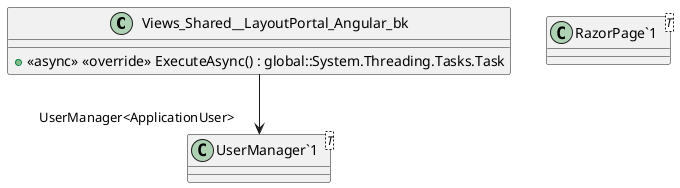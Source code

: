 @startuml
class Views_Shared__LayoutPortal_Angular_bk {
    + <<async>> <<override>> ExecuteAsync() : global::System.Threading.Tasks.Task
}
class "RazorPage`1"<T> {
}
class "UserManager`1"<T> {
}
Views_Shared__LayoutPortal_Angular_bk --> "UserManager<ApplicationUser>" "UserManager`1"
@enduml
